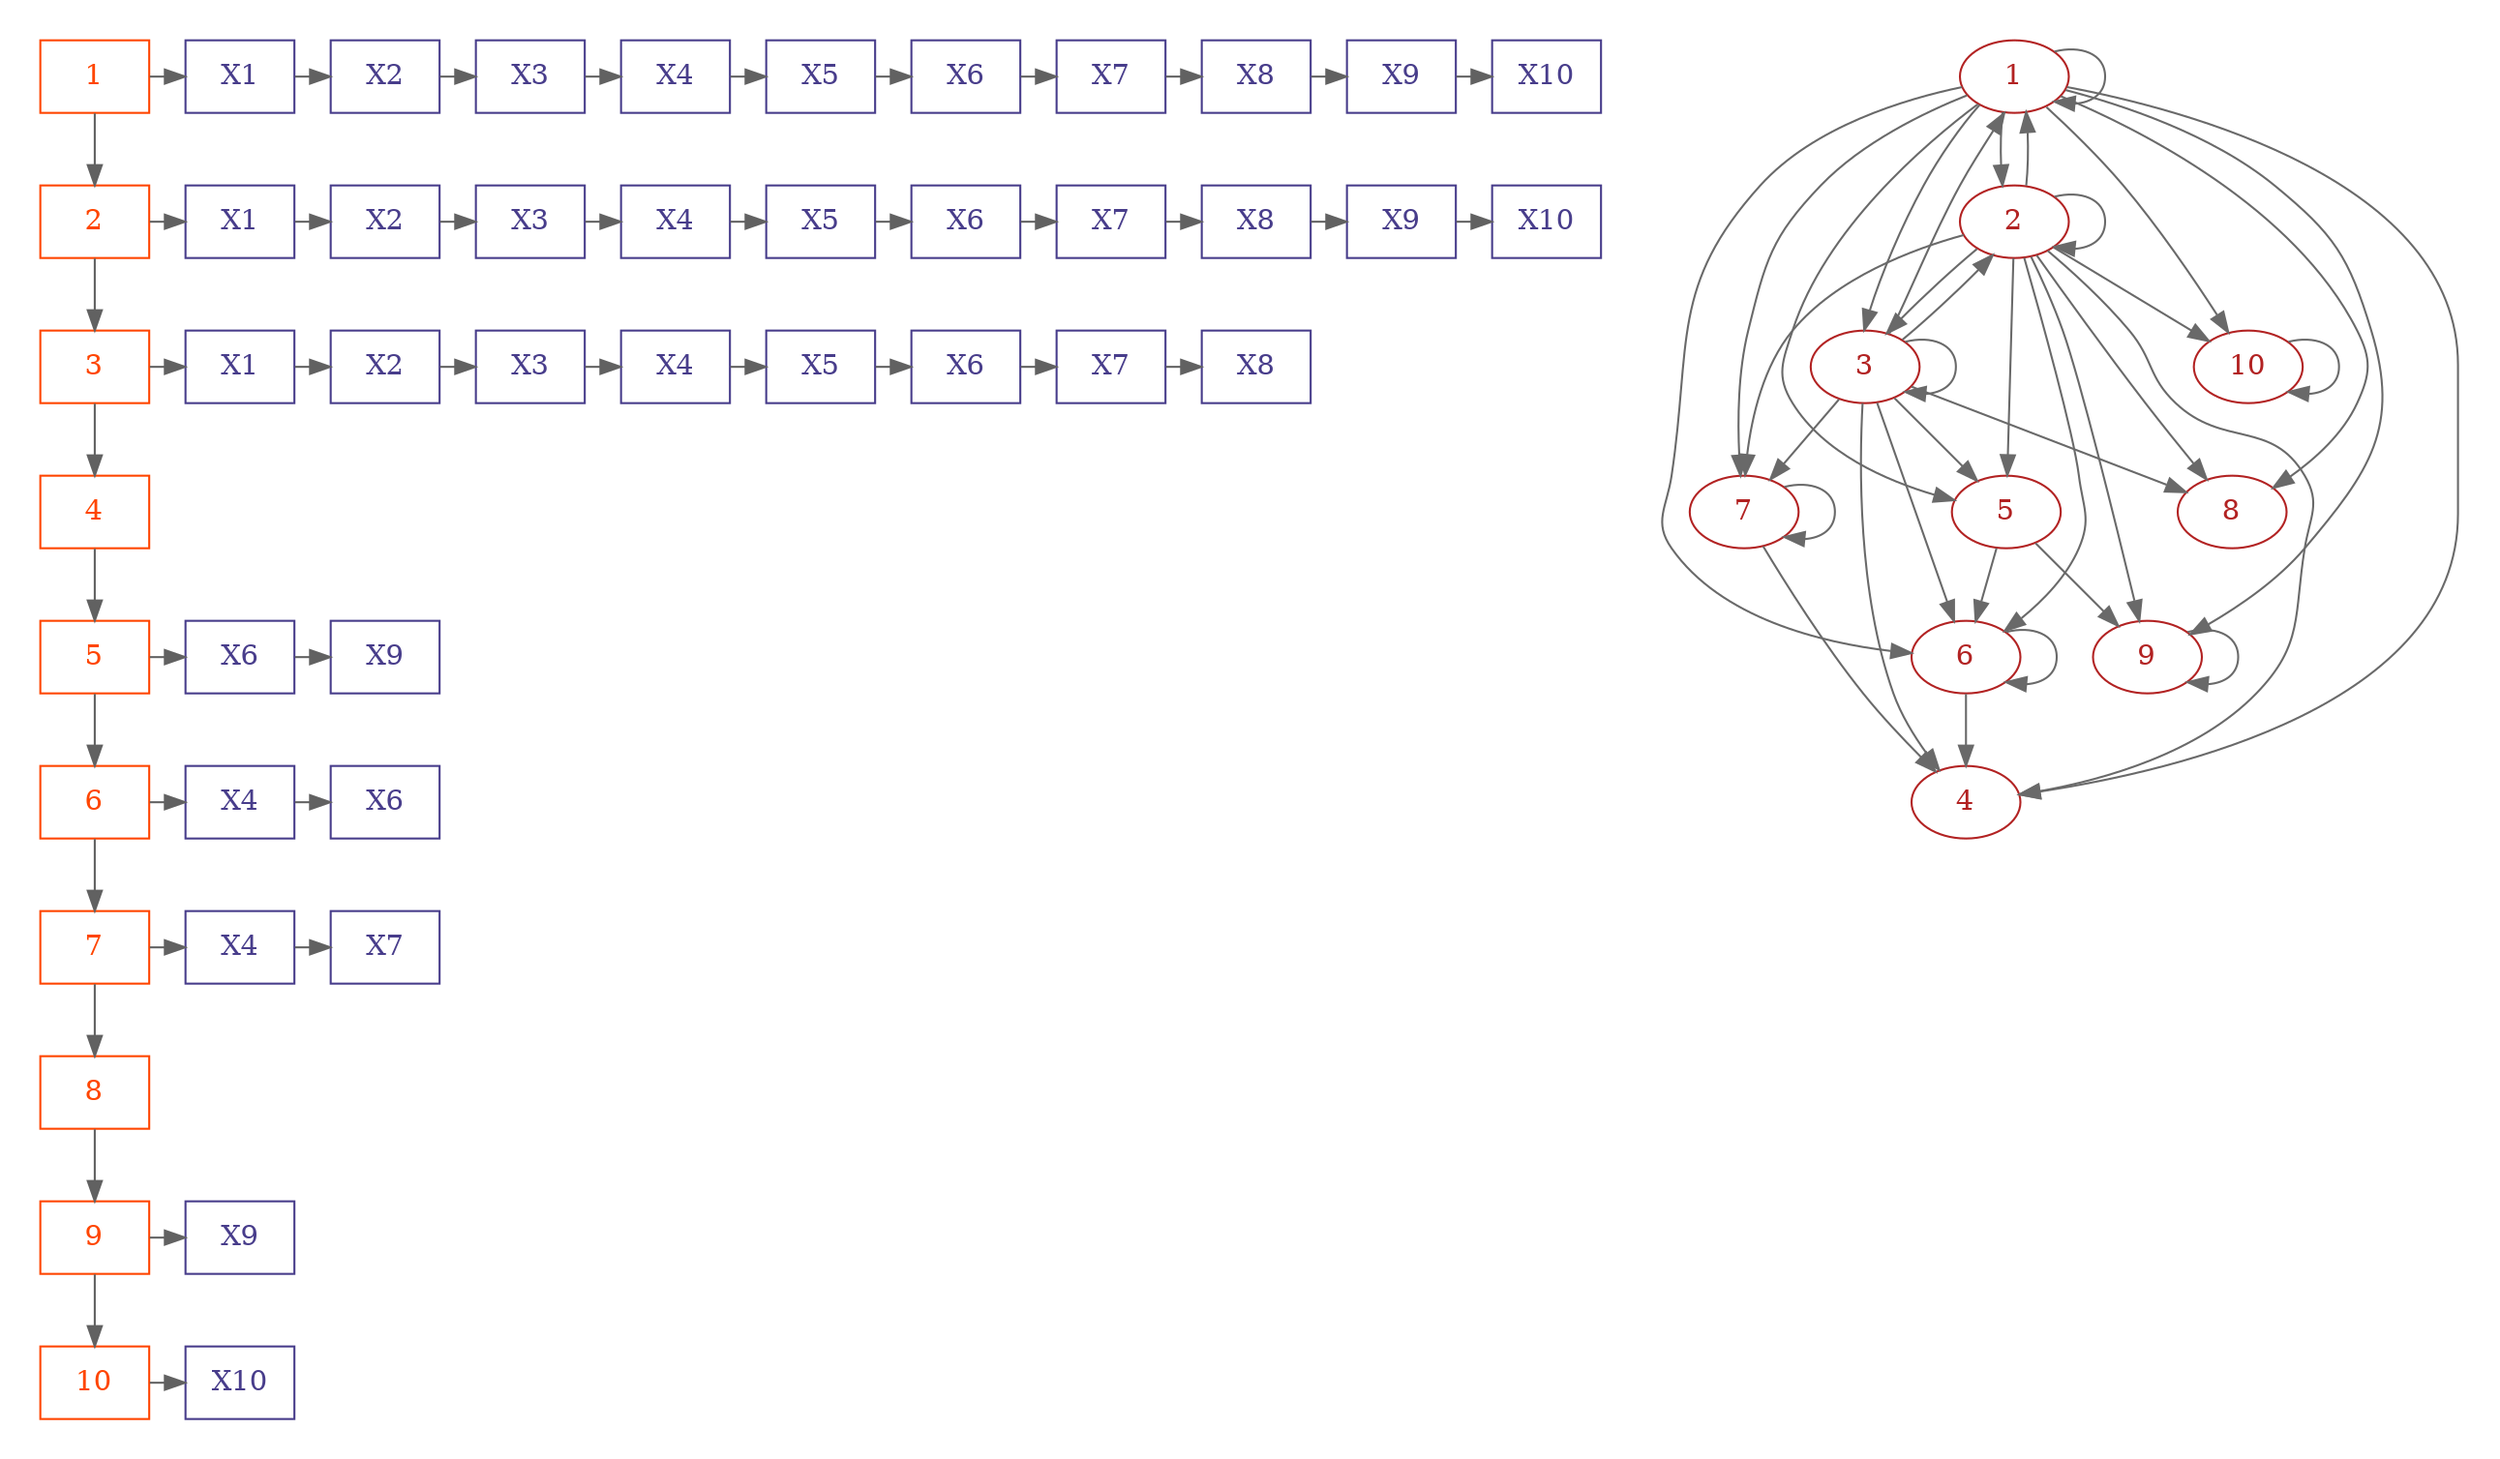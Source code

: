digraph G{
	color="transparent";
	subgraph cluster_0{
		node[shape=box];
		edge[color="gray38"];
		subgraph date_inicial{
			rank=NS;
			node[color="orangered1", fontcolor="orangered1"];
			y1[label="1"];
			y2[label="2"];
			y3[label="3"];
			y4[label="4"];
			y5[label="5"];
			y6[label="6"];
			y7[label="7"];
			y8[label="8"];
			y9[label="9"];
			y10[label="10"];
			y1 -> y2;
			y2 -> y3;
			y3 -> y4;
			y4 -> y5;
			y5 -> y6;
			y6 -> y7;
			y7 -> y8;
			y8 -> y9;
			y9 -> y10;
		}
		subgraph sub_0{
			rank=same;
			node[color="darkslateblue", fontcolor="darkslateblue"];
			i1_1[label="X1"];
			i1_2[label="X2"];
			i1_3[label="X3"];
			i1_4[label="X4"];
			i1_5[label="X5"];
			i1_6[label="X6"];
			i1_7[label="X7"];
			i1_8[label="X8"];
			i1_9[label="X9"];
			i1_10[label="X10"];
			i1_1 -> i1_2;
			i1_2 -> i1_3;
			i1_3 -> i1_4;
			i1_4 -> i1_5;
			i1_5 -> i1_6;
			i1_6 -> i1_7;
			i1_7 -> i1_8;
			i1_8 -> i1_9;
			i1_9 -> i1_10;
			y1 -> i1_1;
		}
		subgraph sub_1{
			rank=same;
			node[color="darkslateblue", fontcolor="darkslateblue"];
			i2_1[label="X1"];
			i2_2[label="X2"];
			i2_3[label="X3"];
			i2_4[label="X4"];
			i2_5[label="X5"];
			i2_6[label="X6"];
			i2_7[label="X7"];
			i2_8[label="X8"];
			i2_9[label="X9"];
			i2_10[label="X10"];
			i2_1 -> i2_2;
			i2_2 -> i2_3;
			i2_3 -> i2_4;
			i2_4 -> i2_5;
			i2_5 -> i2_6;
			i2_6 -> i2_7;
			i2_7 -> i2_8;
			i2_8 -> i2_9;
			i2_9 -> i2_10;
			y2 -> i2_1;
		}
		subgraph sub_2{
			rank=same;
			node[color="darkslateblue", fontcolor="darkslateblue"];
			i3_1[label="X1"];
			i3_2[label="X2"];
			i3_3[label="X3"];
			i3_4[label="X4"];
			i3_5[label="X5"];
			i3_6[label="X6"];
			i3_7[label="X7"];
			i3_8[label="X8"];
			i3_1 -> i3_2;
			i3_2 -> i3_3;
			i3_3 -> i3_4;
			i3_4 -> i3_5;
			i3_5 -> i3_6;
			i3_6 -> i3_7;
			i3_7 -> i3_8;
			y3 -> i3_1;
		}
		subgraph sub_3{
			rank=same;
			node[color="darkslateblue", fontcolor="darkslateblue"];
		}
		subgraph sub_4{
			rank=same;
			node[color="darkslateblue", fontcolor="darkslateblue"];
			i5_6[label="X6"];
			i5_9[label="X9"];
			i5_6 -> i5_9;
			y5 -> i5_6;
		}
		subgraph sub_5{
			rank=same;
			node[color="darkslateblue", fontcolor="darkslateblue"];
			i6_4[label="X4"];
			i6_6[label="X6"];
			i6_4 -> i6_6;
			y6 -> i6_4;
		}
		subgraph sub_6{
			rank=same;
			node[color="darkslateblue", fontcolor="darkslateblue"];
			i7_4[label="X4"];
			i7_7[label="X7"];
			i7_4 -> i7_7;
			y7 -> i7_4;
		}
		subgraph sub_7{
			rank=same;
			node[color="darkslateblue", fontcolor="darkslateblue"];
		}
		subgraph sub_8{
			rank=same;
			node[color="darkslateblue", fontcolor="darkslateblue"];
			i9_9[label="X9"];
			y9 -> i9_9;
		}
		subgraph sub_9{
			rank=same;
			node[color="darkslateblue", fontcolor="darkslateblue"];
			i10_10[label="X10"];
			y10 -> i10_10;
		}
	}
	subgraph cluster_1{
		node[color="firebrick", fontcolor="firebrick"];
		edge[color="dimgrey"];
		r1[label="1"];
		r1[label="1"];
		r1 -> r1;
		r1[label="1"];
		r2[label="2"];
		r1 -> r2;
		r1[label="1"];
		r3[label="3"];
		r1 -> r3;
		r1[label="1"];
		r4[label="4"];
		r1 -> r4;
		r1[label="1"];
		r5[label="5"];
		r1 -> r5;
		r1[label="1"];
		r6[label="6"];
		r1 -> r6;
		r1[label="1"];
		r7[label="7"];
		r1 -> r7;
		r1[label="1"];
		r8[label="8"];
		r1 -> r8;
		r1[label="1"];
		r9[label="9"];
		r1 -> r9;
		r1[label="1"];
		r10[label="10"];
		r1 -> r10;
		r2[label="2"];
		r1[label="1"];
		r2 -> r1;
		r2[label="2"];
		r2[label="2"];
		r2 -> r2;
		r2[label="2"];
		r3[label="3"];
		r2 -> r3;
		r2[label="2"];
		r4[label="4"];
		r2 -> r4;
		r2[label="2"];
		r5[label="5"];
		r2 -> r5;
		r2[label="2"];
		r6[label="6"];
		r2 -> r6;
		r2[label="2"];
		r7[label="7"];
		r2 -> r7;
		r2[label="2"];
		r8[label="8"];
		r2 -> r8;
		r2[label="2"];
		r9[label="9"];
		r2 -> r9;
		r2[label="2"];
		r10[label="10"];
		r2 -> r10;
		r3[label="3"];
		r1[label="1"];
		r3 -> r1;
		r3[label="3"];
		r2[label="2"];
		r3 -> r2;
		r3[label="3"];
		r3[label="3"];
		r3 -> r3;
		r3[label="3"];
		r4[label="4"];
		r3 -> r4;
		r3[label="3"];
		r5[label="5"];
		r3 -> r5;
		r3[label="3"];
		r6[label="6"];
		r3 -> r6;
		r3[label="3"];
		r7[label="7"];
		r3 -> r7;
		r3[label="3"];
		r8[label="8"];
		r3 -> r8;
		r5[label="5"];
		r6[label="6"];
		r5 -> r6;
		r5[label="5"];
		r9[label="9"];
		r5 -> r9;
		r6[label="6"];
		r4[label="4"];
		r6 -> r4;
		r6[label="6"];
		r6[label="6"];
		r6 -> r6;
		r7[label="7"];
		r4[label="4"];
		r7 -> r4;
		r7[label="7"];
		r7[label="7"];
		r7 -> r7;
		r9[label="9"];
		r9[label="9"];
		r9 -> r9;
		r10[label="10"];
		r10[label="10"];
		r10 -> r10;
	}
}